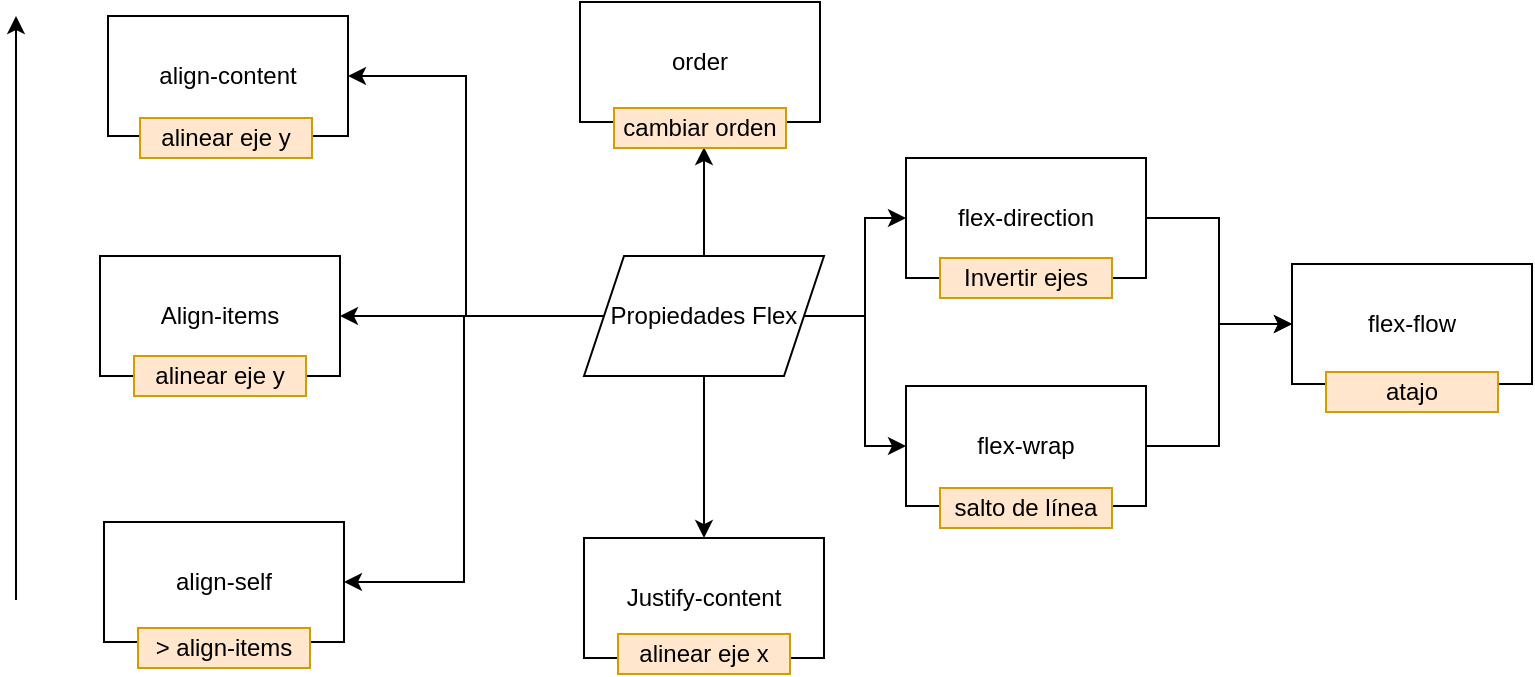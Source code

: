 <mxfile version="14.0.0" type="github">
  <diagram id="4Bh_tUPBBEkoM4e7cqxD" name="Page-1">
    <mxGraphModel dx="1346" dy="589" grid="0" gridSize="10" guides="1" tooltips="1" connect="1" arrows="1" fold="1" page="0" pageScale="1" pageWidth="827" pageHeight="1169" math="0" shadow="0">
      <root>
        <mxCell id="0" />
        <mxCell id="1" parent="0" />
        <mxCell id="AqhdKX3i5QLp0F087rRs-33" style="edgeStyle=orthogonalEdgeStyle;rounded=0;orthogonalLoop=1;jettySize=auto;html=1;" parent="1" source="AqhdKX3i5QLp0F087rRs-24" target="AqhdKX3i5QLp0F087rRs-22" edge="1">
          <mxGeometry relative="1" as="geometry" />
        </mxCell>
        <mxCell id="AqhdKX3i5QLp0F087rRs-53" style="edgeStyle=orthogonalEdgeStyle;rounded=0;orthogonalLoop=1;jettySize=auto;html=1;entryX=1;entryY=0.5;entryDx=0;entryDy=0;" parent="1" source="AqhdKX3i5QLp0F087rRs-24" target="AqhdKX3i5QLp0F087rRs-29" edge="1">
          <mxGeometry relative="1" as="geometry" />
        </mxCell>
        <mxCell id="AqhdKX3i5QLp0F087rRs-55" style="edgeStyle=orthogonalEdgeStyle;rounded=0;orthogonalLoop=1;jettySize=auto;html=1;" parent="1" source="AqhdKX3i5QLp0F087rRs-24" edge="1">
          <mxGeometry relative="1" as="geometry">
            <mxPoint x="-19" y="215.571" as="targetPoint" />
          </mxGeometry>
        </mxCell>
        <mxCell id="AqhdKX3i5QLp0F087rRs-56" style="edgeStyle=orthogonalEdgeStyle;rounded=0;orthogonalLoop=1;jettySize=auto;html=1;entryX=0;entryY=0.5;entryDx=0;entryDy=0;" parent="1" source="AqhdKX3i5QLp0F087rRs-24" target="AqhdKX3i5QLp0F087rRs-26" edge="1">
          <mxGeometry relative="1" as="geometry" />
        </mxCell>
        <mxCell id="AqhdKX3i5QLp0F087rRs-57" style="edgeStyle=orthogonalEdgeStyle;rounded=0;orthogonalLoop=1;jettySize=auto;html=1;entryX=0;entryY=0.5;entryDx=0;entryDy=0;" parent="1" source="AqhdKX3i5QLp0F087rRs-24" target="AqhdKX3i5QLp0F087rRs-30" edge="1">
          <mxGeometry relative="1" as="geometry" />
        </mxCell>
        <mxCell id="AqhdKX3i5QLp0F087rRs-61" style="edgeStyle=orthogonalEdgeStyle;rounded=0;orthogonalLoop=1;jettySize=auto;html=1;entryX=1;entryY=0.5;entryDx=0;entryDy=0;" parent="1" source="AqhdKX3i5QLp0F087rRs-24" target="AqhdKX3i5QLp0F087rRs-32" edge="1">
          <mxGeometry relative="1" as="geometry" />
        </mxCell>
        <mxCell id="AqhdKX3i5QLp0F087rRs-63" style="edgeStyle=orthogonalEdgeStyle;rounded=0;orthogonalLoop=1;jettySize=auto;html=1;entryX=1;entryY=0.5;entryDx=0;entryDy=0;" parent="1" source="AqhdKX3i5QLp0F087rRs-24" target="AqhdKX3i5QLp0F087rRs-25" edge="1">
          <mxGeometry relative="1" as="geometry" />
        </mxCell>
        <mxCell id="AqhdKX3i5QLp0F087rRs-24" value="Propiedades Flex" style="shape=parallelogram;perimeter=parallelogramPerimeter;whiteSpace=wrap;html=1;fixedSize=1;" parent="1" vertex="1">
          <mxGeometry x="-79" y="270" width="120" height="60" as="geometry" />
        </mxCell>
        <mxCell id="AqhdKX3i5QLp0F087rRs-38" value="" style="group" parent="1" vertex="1" connectable="0">
          <mxGeometry x="275" y="274.003" width="120" height="73.997" as="geometry" />
        </mxCell>
        <mxCell id="AqhdKX3i5QLp0F087rRs-31" value="flex-flow" style="rounded=0;whiteSpace=wrap;html=1;" parent="AqhdKX3i5QLp0F087rRs-38" vertex="1">
          <mxGeometry width="120" height="60" as="geometry" />
        </mxCell>
        <mxCell id="AqhdKX3i5QLp0F087rRs-37" value="atajo" style="text;html=1;strokeColor=#d79b00;fillColor=#ffe6cc;align=center;verticalAlign=middle;whiteSpace=wrap;rounded=0;" parent="AqhdKX3i5QLp0F087rRs-38" vertex="1">
          <mxGeometry x="17" y="53.997" width="86" height="20" as="geometry" />
        </mxCell>
        <mxCell id="AqhdKX3i5QLp0F087rRs-39" value="" style="group" parent="1" vertex="1" connectable="0">
          <mxGeometry x="82" y="335.003" width="120" height="70.997" as="geometry" />
        </mxCell>
        <mxCell id="AqhdKX3i5QLp0F087rRs-30" value="flex-wrap" style="rounded=0;whiteSpace=wrap;html=1;" parent="AqhdKX3i5QLp0F087rRs-39" vertex="1">
          <mxGeometry width="120" height="60" as="geometry" />
        </mxCell>
        <mxCell id="AqhdKX3i5QLp0F087rRs-36" value="salto de línea" style="text;html=1;strokeColor=#d79b00;fillColor=#ffe6cc;align=center;verticalAlign=middle;whiteSpace=wrap;rounded=0;" parent="AqhdKX3i5QLp0F087rRs-39" vertex="1">
          <mxGeometry x="17" y="50.997" width="86" height="20" as="geometry" />
        </mxCell>
        <mxCell id="AqhdKX3i5QLp0F087rRs-40" value="" style="group" parent="1" vertex="1" connectable="0">
          <mxGeometry x="-79" y="411.003" width="120" height="67.997" as="geometry" />
        </mxCell>
        <mxCell id="AqhdKX3i5QLp0F087rRs-22" value="Justify-content" style="rounded=0;whiteSpace=wrap;html=1;" parent="AqhdKX3i5QLp0F087rRs-40" vertex="1">
          <mxGeometry width="120" height="60" as="geometry" />
        </mxCell>
        <mxCell id="AqhdKX3i5QLp0F087rRs-34" value="alinear eje x" style="text;html=1;strokeColor=#d79b00;fillColor=#ffe6cc;align=center;verticalAlign=middle;whiteSpace=wrap;rounded=0;" parent="AqhdKX3i5QLp0F087rRs-40" vertex="1">
          <mxGeometry x="17" y="47.997" width="86" height="20" as="geometry" />
        </mxCell>
        <mxCell id="AqhdKX3i5QLp0F087rRs-46" value="" style="group" parent="1" vertex="1" connectable="0">
          <mxGeometry x="-81" y="143.003" width="120" height="72.997" as="geometry" />
        </mxCell>
        <mxCell id="AqhdKX3i5QLp0F087rRs-28" value="order" style="rounded=0;whiteSpace=wrap;html=1;" parent="AqhdKX3i5QLp0F087rRs-46" vertex="1">
          <mxGeometry width="120" height="60" as="geometry" />
        </mxCell>
        <mxCell id="AqhdKX3i5QLp0F087rRs-44" value="cambiar orden" style="text;html=1;strokeColor=#d79b00;fillColor=#ffe6cc;align=center;verticalAlign=middle;whiteSpace=wrap;rounded=0;" parent="AqhdKX3i5QLp0F087rRs-46" vertex="1">
          <mxGeometry x="17" y="52.997" width="86" height="20" as="geometry" />
        </mxCell>
        <mxCell id="AqhdKX3i5QLp0F087rRs-47" value="" style="group" parent="1" vertex="1" connectable="0">
          <mxGeometry x="-319" y="403.003" width="120" height="72.997" as="geometry" />
        </mxCell>
        <mxCell id="AqhdKX3i5QLp0F087rRs-29" value="align-self" style="rounded=0;whiteSpace=wrap;html=1;" parent="AqhdKX3i5QLp0F087rRs-47" vertex="1">
          <mxGeometry width="120" height="60" as="geometry" />
        </mxCell>
        <mxCell id="AqhdKX3i5QLp0F087rRs-43" value="&amp;gt; align-items" style="text;html=1;strokeColor=#d79b00;fillColor=#ffe6cc;align=center;verticalAlign=middle;whiteSpace=wrap;rounded=0;" parent="AqhdKX3i5QLp0F087rRs-47" vertex="1">
          <mxGeometry x="17" y="52.997" width="86" height="20" as="geometry" />
        </mxCell>
        <mxCell id="AqhdKX3i5QLp0F087rRs-48" value="" style="group" parent="1" vertex="1" connectable="0">
          <mxGeometry x="-317" y="150.003" width="120" height="70.997" as="geometry" />
        </mxCell>
        <mxCell id="AqhdKX3i5QLp0F087rRs-32" value="align-content" style="rounded=0;whiteSpace=wrap;html=1;" parent="AqhdKX3i5QLp0F087rRs-48" vertex="1">
          <mxGeometry width="120" height="60" as="geometry" />
        </mxCell>
        <mxCell id="AqhdKX3i5QLp0F087rRs-42" value="alinear eje y" style="text;html=1;strokeColor=#d79b00;fillColor=#ffe6cc;align=center;verticalAlign=middle;whiteSpace=wrap;rounded=0;" parent="AqhdKX3i5QLp0F087rRs-48" vertex="1">
          <mxGeometry x="16" y="50.997" width="86" height="20" as="geometry" />
        </mxCell>
        <mxCell id="AqhdKX3i5QLp0F087rRs-49" value="" style="group" parent="1" vertex="1" connectable="0">
          <mxGeometry x="82" y="221.003" width="120" height="69.997" as="geometry" />
        </mxCell>
        <mxCell id="AqhdKX3i5QLp0F087rRs-26" value="flex-direction" style="rounded=0;whiteSpace=wrap;html=1;" parent="AqhdKX3i5QLp0F087rRs-49" vertex="1">
          <mxGeometry width="120" height="60" as="geometry" />
        </mxCell>
        <mxCell id="AqhdKX3i5QLp0F087rRs-41" value="Invertir ejes" style="text;html=1;strokeColor=#d79b00;fillColor=#ffe6cc;align=center;verticalAlign=middle;whiteSpace=wrap;rounded=0;" parent="AqhdKX3i5QLp0F087rRs-49" vertex="1">
          <mxGeometry x="17" y="49.997" width="86" height="20" as="geometry" />
        </mxCell>
        <mxCell id="AqhdKX3i5QLp0F087rRs-50" value="" style="group" parent="1" vertex="1" connectable="0">
          <mxGeometry x="-321" y="270.003" width="120" height="69.997" as="geometry" />
        </mxCell>
        <mxCell id="AqhdKX3i5QLp0F087rRs-25" value="Align-items" style="rounded=0;whiteSpace=wrap;html=1;" parent="AqhdKX3i5QLp0F087rRs-50" vertex="1">
          <mxGeometry width="120" height="60" as="geometry" />
        </mxCell>
        <mxCell id="AqhdKX3i5QLp0F087rRs-45" value="alinear eje y" style="text;html=1;strokeColor=#d79b00;fillColor=#ffe6cc;align=center;verticalAlign=middle;whiteSpace=wrap;rounded=0;" parent="AqhdKX3i5QLp0F087rRs-50" vertex="1">
          <mxGeometry x="17" y="49.997" width="86" height="20" as="geometry" />
        </mxCell>
        <mxCell id="AqhdKX3i5QLp0F087rRs-54" value="" style="endArrow=classic;html=1;" parent="1" edge="1">
          <mxGeometry width="50" height="50" relative="1" as="geometry">
            <mxPoint x="-363" y="442" as="sourcePoint" />
            <mxPoint x="-363" y="150" as="targetPoint" />
          </mxGeometry>
        </mxCell>
        <mxCell id="AqhdKX3i5QLp0F087rRs-59" style="edgeStyle=orthogonalEdgeStyle;rounded=0;orthogonalLoop=1;jettySize=auto;html=1;entryX=0;entryY=0.5;entryDx=0;entryDy=0;" parent="1" source="AqhdKX3i5QLp0F087rRs-26" target="AqhdKX3i5QLp0F087rRs-31" edge="1">
          <mxGeometry relative="1" as="geometry" />
        </mxCell>
        <mxCell id="AqhdKX3i5QLp0F087rRs-60" style="edgeStyle=orthogonalEdgeStyle;rounded=0;orthogonalLoop=1;jettySize=auto;html=1;entryX=0;entryY=0.5;entryDx=0;entryDy=0;" parent="1" source="AqhdKX3i5QLp0F087rRs-30" target="AqhdKX3i5QLp0F087rRs-31" edge="1">
          <mxGeometry relative="1" as="geometry" />
        </mxCell>
      </root>
    </mxGraphModel>
  </diagram>
</mxfile>
